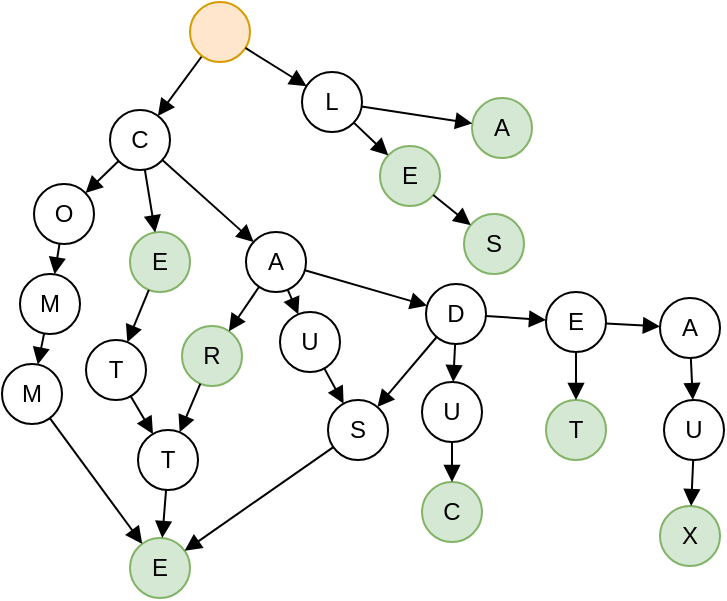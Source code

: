 <mxfile version="22.1.16" type="device">
  <diagram name="Page-1" id="bF4dPPyDbQ2TE73vLMhs">
    <mxGraphModel dx="819" dy="546" grid="0" gridSize="10" guides="1" tooltips="1" connect="1" arrows="1" fold="1" page="1" pageScale="1" pageWidth="500" pageHeight="300" math="0" shadow="0">
      <root>
        <mxCell id="0" />
        <mxCell id="1" parent="0" />
        <mxCell id="xYSWZGd0gz0DvYh_ufvP-20" value="" style="endArrow=block;html=1;rounded=0;endFill=1;" edge="1" parent="1" source="xYSWZGd0gz0DvYh_ufvP-34" target="xYSWZGd0gz0DvYh_ufvP-35">
          <mxGeometry width="50" height="50" relative="1" as="geometry">
            <mxPoint x="164.118" y="42.307" as="sourcePoint" />
            <mxPoint x="145.806" y="64.63" as="targetPoint" />
          </mxGeometry>
        </mxCell>
        <mxCell id="xYSWZGd0gz0DvYh_ufvP-34" value="" style="ellipse;whiteSpace=wrap;html=1;aspect=fixed;fillColor=#ffe6cc;strokeColor=#d79b00;" vertex="1" parent="1">
          <mxGeometry x="176" y="1" width="30" height="30" as="geometry" />
        </mxCell>
        <mxCell id="xYSWZGd0gz0DvYh_ufvP-35" value="C" style="ellipse;whiteSpace=wrap;html=1;aspect=fixed;" vertex="1" parent="1">
          <mxGeometry x="136" y="55" width="30" height="30" as="geometry" />
        </mxCell>
        <mxCell id="xYSWZGd0gz0DvYh_ufvP-36" value="E" style="ellipse;whiteSpace=wrap;html=1;aspect=fixed;fillColor=#d5e8d4;strokeColor=#82b366;" vertex="1" parent="1">
          <mxGeometry x="146" y="116" width="30" height="30" as="geometry" />
        </mxCell>
        <mxCell id="xYSWZGd0gz0DvYh_ufvP-37" value="O" style="ellipse;whiteSpace=wrap;html=1;aspect=fixed;" vertex="1" parent="1">
          <mxGeometry x="98" y="92" width="30" height="30" as="geometry" />
        </mxCell>
        <mxCell id="xYSWZGd0gz0DvYh_ufvP-38" value="A" style="ellipse;whiteSpace=wrap;html=1;aspect=fixed;" vertex="1" parent="1">
          <mxGeometry x="204" y="116" width="30" height="30" as="geometry" />
        </mxCell>
        <mxCell id="xYSWZGd0gz0DvYh_ufvP-39" value="E" style="ellipse;whiteSpace=wrap;html=1;aspect=fixed;fillColor=#d5e8d4;strokeColor=#82b366;" vertex="1" parent="1">
          <mxGeometry x="146" y="269" width="30" height="30" as="geometry" />
        </mxCell>
        <mxCell id="xYSWZGd0gz0DvYh_ufvP-40" value="T" style="ellipse;whiteSpace=wrap;html=1;aspect=fixed;" vertex="1" parent="1">
          <mxGeometry x="124" y="170" width="30" height="30" as="geometry" />
        </mxCell>
        <mxCell id="xYSWZGd0gz0DvYh_ufvP-41" value="T" style="ellipse;whiteSpace=wrap;html=1;aspect=fixed;" vertex="1" parent="1">
          <mxGeometry x="150" y="215" width="30" height="30" as="geometry" />
        </mxCell>
        <mxCell id="xYSWZGd0gz0DvYh_ufvP-42" value="" style="endArrow=block;html=1;rounded=0;endFill=1;" edge="1" parent="1" source="xYSWZGd0gz0DvYh_ufvP-35" target="xYSWZGd0gz0DvYh_ufvP-36">
          <mxGeometry width="50" height="50" relative="1" as="geometry">
            <mxPoint x="191" y="44" as="sourcePoint" />
            <mxPoint x="155.806" y="74.63" as="targetPoint" />
          </mxGeometry>
        </mxCell>
        <mxCell id="xYSWZGd0gz0DvYh_ufvP-43" value="" style="endArrow=block;html=1;rounded=0;endFill=1;" edge="1" parent="1" source="xYSWZGd0gz0DvYh_ufvP-36" target="xYSWZGd0gz0DvYh_ufvP-40">
          <mxGeometry width="50" height="50" relative="1" as="geometry">
            <mxPoint x="201" y="54" as="sourcePoint" />
            <mxPoint x="165.806" y="84.63" as="targetPoint" />
          </mxGeometry>
        </mxCell>
        <mxCell id="xYSWZGd0gz0DvYh_ufvP-44" value="" style="endArrow=block;html=1;rounded=0;endFill=1;" edge="1" parent="1" source="xYSWZGd0gz0DvYh_ufvP-40" target="xYSWZGd0gz0DvYh_ufvP-41">
          <mxGeometry width="50" height="50" relative="1" as="geometry">
            <mxPoint x="211" y="64" as="sourcePoint" />
            <mxPoint x="175.806" y="94.63" as="targetPoint" />
          </mxGeometry>
        </mxCell>
        <mxCell id="xYSWZGd0gz0DvYh_ufvP-45" value="" style="endArrow=block;html=1;rounded=0;endFill=1;" edge="1" parent="1" source="xYSWZGd0gz0DvYh_ufvP-41" target="xYSWZGd0gz0DvYh_ufvP-39">
          <mxGeometry width="50" height="50" relative="1" as="geometry">
            <mxPoint x="221" y="74" as="sourcePoint" />
            <mxPoint x="185.806" y="104.63" as="targetPoint" />
          </mxGeometry>
        </mxCell>
        <mxCell id="xYSWZGd0gz0DvYh_ufvP-47" value="M" style="ellipse;whiteSpace=wrap;html=1;aspect=fixed;" vertex="1" parent="1">
          <mxGeometry x="91" y="137" width="30" height="30" as="geometry" />
        </mxCell>
        <mxCell id="xYSWZGd0gz0DvYh_ufvP-48" value="M" style="ellipse;whiteSpace=wrap;html=1;aspect=fixed;" vertex="1" parent="1">
          <mxGeometry x="82" y="182" width="30" height="30" as="geometry" />
        </mxCell>
        <mxCell id="xYSWZGd0gz0DvYh_ufvP-49" value="" style="endArrow=block;html=1;rounded=0;endFill=1;" edge="1" parent="1" target="xYSWZGd0gz0DvYh_ufvP-47" source="xYSWZGd0gz0DvYh_ufvP-37">
          <mxGeometry width="50" height="50" relative="1" as="geometry">
            <mxPoint x="172.5" y="136" as="sourcePoint" />
            <mxPoint x="261.306" y="68.63" as="targetPoint" />
          </mxGeometry>
        </mxCell>
        <mxCell id="xYSWZGd0gz0DvYh_ufvP-50" value="" style="endArrow=block;html=1;rounded=0;endFill=1;" edge="1" parent="1" source="xYSWZGd0gz0DvYh_ufvP-47" target="xYSWZGd0gz0DvYh_ufvP-48">
          <mxGeometry width="50" height="50" relative="1" as="geometry">
            <mxPoint x="306.5" y="48" as="sourcePoint" />
            <mxPoint x="271.306" y="78.63" as="targetPoint" />
          </mxGeometry>
        </mxCell>
        <mxCell id="xYSWZGd0gz0DvYh_ufvP-51" value="" style="endArrow=block;html=1;rounded=0;endFill=1;" edge="1" parent="1" source="xYSWZGd0gz0DvYh_ufvP-48" target="xYSWZGd0gz0DvYh_ufvP-39">
          <mxGeometry width="50" height="50" relative="1" as="geometry">
            <mxPoint x="316.5" y="58" as="sourcePoint" />
            <mxPoint x="72.088" y="299.04" as="targetPoint" />
          </mxGeometry>
        </mxCell>
        <mxCell id="xYSWZGd0gz0DvYh_ufvP-52" value="" style="endArrow=block;html=1;rounded=0;endFill=1;" edge="1" parent="1" source="xYSWZGd0gz0DvYh_ufvP-35" target="xYSWZGd0gz0DvYh_ufvP-37">
          <mxGeometry width="50" height="50" relative="1" as="geometry">
            <mxPoint x="193" y="46" as="sourcePoint" />
            <mxPoint x="155" y="90" as="targetPoint" />
          </mxGeometry>
        </mxCell>
        <mxCell id="xYSWZGd0gz0DvYh_ufvP-54" value="R" style="ellipse;whiteSpace=wrap;html=1;aspect=fixed;fillColor=#d5e8d4;strokeColor=#82b366;" vertex="1" parent="1">
          <mxGeometry x="172" y="163" width="30" height="30" as="geometry" />
        </mxCell>
        <mxCell id="xYSWZGd0gz0DvYh_ufvP-56" value="" style="endArrow=block;html=1;rounded=0;endFill=1;" edge="1" parent="1" target="xYSWZGd0gz0DvYh_ufvP-54" source="xYSWZGd0gz0DvYh_ufvP-38">
          <mxGeometry width="50" height="50" relative="1" as="geometry">
            <mxPoint x="180" y="179" as="sourcePoint" />
            <mxPoint x="311.306" y="76.63" as="targetPoint" />
          </mxGeometry>
        </mxCell>
        <mxCell id="xYSWZGd0gz0DvYh_ufvP-57" value="" style="endArrow=block;html=1;rounded=0;endFill=1;" edge="1" parent="1" source="xYSWZGd0gz0DvYh_ufvP-54" target="xYSWZGd0gz0DvYh_ufvP-41">
          <mxGeometry width="50" height="50" relative="1" as="geometry">
            <mxPoint x="356.5" y="56" as="sourcePoint" />
            <mxPoint x="139.784" y="226.283" as="targetPoint" />
          </mxGeometry>
        </mxCell>
        <mxCell id="xYSWZGd0gz0DvYh_ufvP-65" value="" style="endArrow=block;html=1;rounded=0;endFill=1;" edge="1" parent="1" source="xYSWZGd0gz0DvYh_ufvP-35" target="xYSWZGd0gz0DvYh_ufvP-38">
          <mxGeometry width="50" height="50" relative="1" as="geometry">
            <mxPoint x="143" y="125" as="sourcePoint" />
            <mxPoint x="145" y="142" as="targetPoint" />
          </mxGeometry>
        </mxCell>
        <mxCell id="xYSWZGd0gz0DvYh_ufvP-67" value="U" style="ellipse;whiteSpace=wrap;html=1;aspect=fixed;" vertex="1" parent="1">
          <mxGeometry x="221" y="156" width="30" height="30" as="geometry" />
        </mxCell>
        <mxCell id="xYSWZGd0gz0DvYh_ufvP-68" value="S" style="ellipse;whiteSpace=wrap;html=1;aspect=fixed;" vertex="1" parent="1">
          <mxGeometry x="245" y="200" width="30" height="30" as="geometry" />
        </mxCell>
        <mxCell id="xYSWZGd0gz0DvYh_ufvP-69" value="" style="endArrow=block;html=1;rounded=0;endFill=1;" edge="1" parent="1" target="xYSWZGd0gz0DvYh_ufvP-67" source="xYSWZGd0gz0DvYh_ufvP-38">
          <mxGeometry width="50" height="50" relative="1" as="geometry">
            <mxPoint x="241" y="175" as="sourcePoint" />
            <mxPoint x="367.306" y="80.63" as="targetPoint" />
            <Array as="points" />
          </mxGeometry>
        </mxCell>
        <mxCell id="xYSWZGd0gz0DvYh_ufvP-70" value="" style="endArrow=block;html=1;rounded=0;endFill=1;" edge="1" parent="1" source="xYSWZGd0gz0DvYh_ufvP-67" target="xYSWZGd0gz0DvYh_ufvP-68">
          <mxGeometry width="50" height="50" relative="1" as="geometry">
            <mxPoint x="412.5" y="60" as="sourcePoint" />
            <mxPoint x="377.306" y="90.63" as="targetPoint" />
          </mxGeometry>
        </mxCell>
        <mxCell id="xYSWZGd0gz0DvYh_ufvP-71" value="" style="endArrow=block;html=1;rounded=0;endFill=1;" edge="1" parent="1" source="xYSWZGd0gz0DvYh_ufvP-68" target="xYSWZGd0gz0DvYh_ufvP-39">
          <mxGeometry width="50" height="50" relative="1" as="geometry">
            <mxPoint x="422.5" y="70" as="sourcePoint" />
            <mxPoint x="191.04" y="291.639" as="targetPoint" />
          </mxGeometry>
        </mxCell>
        <mxCell id="xYSWZGd0gz0DvYh_ufvP-73" value="D" style="ellipse;whiteSpace=wrap;html=1;aspect=fixed;" vertex="1" parent="1">
          <mxGeometry x="294" y="142" width="30" height="30" as="geometry" />
        </mxCell>
        <mxCell id="xYSWZGd0gz0DvYh_ufvP-75" value="" style="endArrow=block;html=1;rounded=0;endFill=1;" edge="1" parent="1" target="xYSWZGd0gz0DvYh_ufvP-73" source="xYSWZGd0gz0DvYh_ufvP-38">
          <mxGeometry width="50" height="50" relative="1" as="geometry">
            <mxPoint x="263" y="158.5" as="sourcePoint" />
            <mxPoint x="429.306" y="69.13" as="targetPoint" />
            <Array as="points" />
          </mxGeometry>
        </mxCell>
        <mxCell id="xYSWZGd0gz0DvYh_ufvP-76" value="" style="endArrow=block;html=1;rounded=0;endFill=1;" edge="1" parent="1" source="xYSWZGd0gz0DvYh_ufvP-73" target="xYSWZGd0gz0DvYh_ufvP-68">
          <mxGeometry width="50" height="50" relative="1" as="geometry">
            <mxPoint x="474.5" y="48.5" as="sourcePoint" />
            <mxPoint x="274.207" y="194.008" as="targetPoint" />
          </mxGeometry>
        </mxCell>
        <mxCell id="xYSWZGd0gz0DvYh_ufvP-78" value="C" style="ellipse;whiteSpace=wrap;html=1;aspect=fixed;fillColor=#d5e8d4;strokeColor=#82b366;" vertex="1" parent="1">
          <mxGeometry x="292" y="241" width="30" height="30" as="geometry" />
        </mxCell>
        <mxCell id="xYSWZGd0gz0DvYh_ufvP-79" value="U" style="ellipse;whiteSpace=wrap;html=1;aspect=fixed;" vertex="1" parent="1">
          <mxGeometry x="292" y="191" width="30" height="30" as="geometry" />
        </mxCell>
        <mxCell id="xYSWZGd0gz0DvYh_ufvP-80" value="" style="endArrow=block;html=1;rounded=0;endFill=1;" edge="1" parent="1" target="xYSWZGd0gz0DvYh_ufvP-79" source="xYSWZGd0gz0DvYh_ufvP-73">
          <mxGeometry width="50" height="50" relative="1" as="geometry">
            <mxPoint x="332" y="239.5" as="sourcePoint" />
            <mxPoint x="491.306" y="94.63" as="targetPoint" />
          </mxGeometry>
        </mxCell>
        <mxCell id="xYSWZGd0gz0DvYh_ufvP-81" value="" style="endArrow=block;html=1;rounded=0;endFill=1;" edge="1" parent="1" source="xYSWZGd0gz0DvYh_ufvP-79" target="xYSWZGd0gz0DvYh_ufvP-78">
          <mxGeometry width="50" height="50" relative="1" as="geometry">
            <mxPoint x="536.5" y="74" as="sourcePoint" />
            <mxPoint x="501.306" y="104.63" as="targetPoint" />
          </mxGeometry>
        </mxCell>
        <mxCell id="xYSWZGd0gz0DvYh_ufvP-85" value="T" style="ellipse;whiteSpace=wrap;html=1;aspect=fixed;fillColor=#d5e8d4;strokeColor=#82b366;" vertex="1" parent="1">
          <mxGeometry x="354" y="200" width="30" height="30" as="geometry" />
        </mxCell>
        <mxCell id="xYSWZGd0gz0DvYh_ufvP-86" value="E" style="ellipse;whiteSpace=wrap;html=1;aspect=fixed;" vertex="1" parent="1">
          <mxGeometry x="354" y="146" width="30" height="30" as="geometry" />
        </mxCell>
        <mxCell id="xYSWZGd0gz0DvYh_ufvP-87" value="" style="endArrow=block;html=1;rounded=0;endFill=1;" edge="1" parent="1" target="xYSWZGd0gz0DvYh_ufvP-86" source="xYSWZGd0gz0DvYh_ufvP-73">
          <mxGeometry width="50" height="50" relative="1" as="geometry">
            <mxPoint x="346" y="216" as="sourcePoint" />
            <mxPoint x="542.306" y="86.63" as="targetPoint" />
          </mxGeometry>
        </mxCell>
        <mxCell id="xYSWZGd0gz0DvYh_ufvP-88" value="" style="endArrow=block;html=1;rounded=0;endFill=1;" edge="1" parent="1" source="xYSWZGd0gz0DvYh_ufvP-86" target="xYSWZGd0gz0DvYh_ufvP-85">
          <mxGeometry width="50" height="50" relative="1" as="geometry">
            <mxPoint x="587.5" y="66" as="sourcePoint" />
            <mxPoint x="552.306" y="96.63" as="targetPoint" />
          </mxGeometry>
        </mxCell>
        <mxCell id="xYSWZGd0gz0DvYh_ufvP-89" value="" style="endArrow=block;html=1;rounded=0;endFill=1;" edge="1" parent="1" target="xYSWZGd0gz0DvYh_ufvP-90" source="xYSWZGd0gz0DvYh_ufvP-34">
          <mxGeometry width="50" height="50" relative="1" as="geometry">
            <mxPoint x="378" y="32" as="sourcePoint" />
            <mxPoint x="340.806" y="60.63" as="targetPoint" />
          </mxGeometry>
        </mxCell>
        <mxCell id="xYSWZGd0gz0DvYh_ufvP-90" value="L" style="ellipse;whiteSpace=wrap;html=1;aspect=fixed;" vertex="1" parent="1">
          <mxGeometry x="232" y="36" width="30" height="30" as="geometry" />
        </mxCell>
        <mxCell id="xYSWZGd0gz0DvYh_ufvP-91" value="E" style="ellipse;whiteSpace=wrap;html=1;aspect=fixed;fillColor=#d5e8d4;strokeColor=#82b366;" vertex="1" parent="1">
          <mxGeometry x="271" y="73" width="30" height="30" as="geometry" />
        </mxCell>
        <mxCell id="xYSWZGd0gz0DvYh_ufvP-92" value="" style="endArrow=block;html=1;rounded=0;endFill=1;" edge="1" parent="1" source="xYSWZGd0gz0DvYh_ufvP-90" target="xYSWZGd0gz0DvYh_ufvP-91">
          <mxGeometry width="50" height="50" relative="1" as="geometry">
            <mxPoint x="386" y="40" as="sourcePoint" />
            <mxPoint x="350.806" y="70.63" as="targetPoint" />
          </mxGeometry>
        </mxCell>
        <mxCell id="xYSWZGd0gz0DvYh_ufvP-93" value="X" style="ellipse;whiteSpace=wrap;html=1;aspect=fixed;fillColor=#d5e8d4;strokeColor=#82b366;" vertex="1" parent="1">
          <mxGeometry x="411" y="253" width="30" height="30" as="geometry" />
        </mxCell>
        <mxCell id="xYSWZGd0gz0DvYh_ufvP-94" value="A" style="ellipse;whiteSpace=wrap;html=1;aspect=fixed;" vertex="1" parent="1">
          <mxGeometry x="411" y="149" width="30" height="30" as="geometry" />
        </mxCell>
        <mxCell id="xYSWZGd0gz0DvYh_ufvP-95" value="U" style="ellipse;whiteSpace=wrap;html=1;aspect=fixed;" vertex="1" parent="1">
          <mxGeometry x="413" y="200" width="30" height="30" as="geometry" />
        </mxCell>
        <mxCell id="xYSWZGd0gz0DvYh_ufvP-96" value="" style="endArrow=block;html=1;rounded=0;endFill=1;" edge="1" parent="1" target="xYSWZGd0gz0DvYh_ufvP-94" source="xYSWZGd0gz0DvYh_ufvP-86">
          <mxGeometry width="50" height="50" relative="1" as="geometry">
            <mxPoint x="404" y="261" as="sourcePoint" />
            <mxPoint x="570.306" y="171.63" as="targetPoint" />
            <Array as="points" />
          </mxGeometry>
        </mxCell>
        <mxCell id="xYSWZGd0gz0DvYh_ufvP-97" value="" style="endArrow=block;html=1;rounded=0;endFill=1;" edge="1" parent="1" source="xYSWZGd0gz0DvYh_ufvP-94" target="xYSWZGd0gz0DvYh_ufvP-95">
          <mxGeometry width="50" height="50" relative="1" as="geometry">
            <mxPoint x="615.5" y="151" as="sourcePoint" />
            <mxPoint x="580.306" y="181.63" as="targetPoint" />
          </mxGeometry>
        </mxCell>
        <mxCell id="xYSWZGd0gz0DvYh_ufvP-98" value="" style="endArrow=block;html=1;rounded=0;endFill=1;" edge="1" parent="1" source="xYSWZGd0gz0DvYh_ufvP-95" target="xYSWZGd0gz0DvYh_ufvP-93">
          <mxGeometry width="50" height="50" relative="1" as="geometry">
            <mxPoint x="625.5" y="161" as="sourcePoint" />
            <mxPoint x="590.306" y="191.63" as="targetPoint" />
          </mxGeometry>
        </mxCell>
        <mxCell id="xYSWZGd0gz0DvYh_ufvP-99" value="A" style="ellipse;whiteSpace=wrap;html=1;aspect=fixed;fillColor=#d5e8d4;strokeColor=#82b366;" vertex="1" parent="1">
          <mxGeometry x="317" y="49" width="30" height="30" as="geometry" />
        </mxCell>
        <mxCell id="xYSWZGd0gz0DvYh_ufvP-100" value="" style="endArrow=block;html=1;rounded=0;endFill=1;" edge="1" parent="1" source="xYSWZGd0gz0DvYh_ufvP-90" target="xYSWZGd0gz0DvYh_ufvP-99">
          <mxGeometry width="50" height="50" relative="1" as="geometry">
            <mxPoint x="211" y="37" as="sourcePoint" />
            <mxPoint x="239" y="71" as="targetPoint" />
          </mxGeometry>
        </mxCell>
        <mxCell id="xYSWZGd0gz0DvYh_ufvP-101" value="S" style="ellipse;whiteSpace=wrap;html=1;aspect=fixed;fillColor=#d5e8d4;strokeColor=#82b366;" vertex="1" parent="1">
          <mxGeometry x="313" y="107" width="30" height="30" as="geometry" />
        </mxCell>
        <mxCell id="xYSWZGd0gz0DvYh_ufvP-103" value="" style="endArrow=block;html=1;rounded=0;endFill=1;" edge="1" parent="1" source="xYSWZGd0gz0DvYh_ufvP-91" target="xYSWZGd0gz0DvYh_ufvP-101">
          <mxGeometry width="50" height="50" relative="1" as="geometry">
            <mxPoint x="272" y="63" as="sourcePoint" />
            <mxPoint x="327" y="72" as="targetPoint" />
          </mxGeometry>
        </mxCell>
      </root>
    </mxGraphModel>
  </diagram>
</mxfile>
